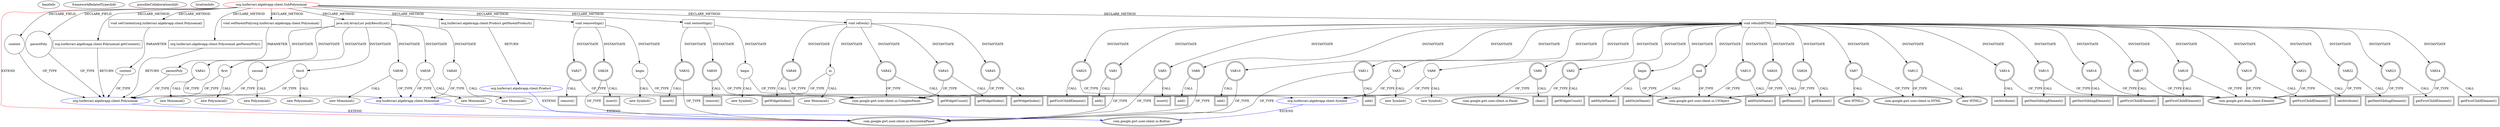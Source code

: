 digraph {
baseInfo[graphId=3660,category="extension_graph",isAnonymous=false,possibleRelation=true]
frameworkRelatedTypesInfo[0="com.google.gwt.user.client.ui.HorizontalPanel"]
possibleCollaborationsInfo[0="3660~CLIENT_METHOD_DECLARATION-INSTANTIATION-CLIENT_METHOD_DECLARATION-INSTANTIATION-CLIENT_METHOD_DECLARATION-INSTANTIATION-CLIENT_METHOD_DECLARATION-INSTANTIATION-CLIENT_METHOD_DECLARATION-INSTANTIATION-~com.google.gwt.user.client.ui.HorizontalPanel ~com.google.gwt.user.client.ui.Button ~false~false",1="3660~CLIENT_METHOD_DECLARATION-INSTANTIATION-CLIENT_METHOD_DECLARATION-INSTANTIATION-CLIENT_METHOD_DECLARATION-INSTANTIATION-CLIENT_METHOD_DECLARATION-PARAMETER_DECLARATION-CLIENT_METHOD_DECLARATION-RETURN_TYPE-CLIENT_METHOD_DECLARATION-PARAMETER_DECLARATION-CLIENT_METHOD_DECLARATION-RETURN_TYPE-FIELD_DECLARATION-FIELD_DECLARATION-~com.google.gwt.user.client.ui.HorizontalPanel ~com.google.gwt.user.client.ui.HorizontalPanel ~false~false",2="3660~CLIENT_METHOD_DECLARATION-INSTANTIATION-CLIENT_METHOD_DECLARATION-INSTANTIATION-CLIENT_METHOD_DECLARATION-INSTANTIATION-CLIENT_METHOD_DECLARATION-INSTANTIATION-~com.google.gwt.user.client.ui.HorizontalPanel ~com.google.gwt.user.client.ui.Button ~false~false",3="3660~CLIENT_METHOD_DECLARATION-RETURN_TYPE-~com.google.gwt.user.client.ui.HorizontalPanel ~com.google.gwt.user.client.ui.HorizontalPanel ~false~false"]
locationInfo[projectName="luxferrari-AlgebrApp",filePath="/luxferrari-AlgebrApp/AlgebrApp-master/AlgebrApp/src/org/luxferrari/algebrapp/client/SubPolynomial.java",contextSignature="SubPolynomial",graphId="3660"]
0[label="org.luxferrari.algebrapp.client.SubPolynomial",vertexType="ROOT_CLIENT_CLASS_DECLARATION",isFrameworkType=false,color=red]
1[label="com.google.gwt.user.client.ui.HorizontalPanel",vertexType="FRAMEWORK_CLASS_TYPE",isFrameworkType=true,peripheries=2]
2[label="content",vertexType="FIELD_DECLARATION",isFrameworkType=false,shape=circle]
3[label="org.luxferrari.algebrapp.client.Polynomial",vertexType="REFERENCE_CLIENT_CLASS_DECLARATION",isFrameworkType=false,color=blue]
5[label="parentPoly",vertexType="FIELD_DECLARATION",isFrameworkType=false,shape=circle]
7[label="void rebuildHTML()",vertexType="CLIENT_METHOD_DECLARATION",isFrameworkType=false,shape=box]
8[label="VAR0",vertexType="VARIABLE_EXPRESION",isFrameworkType=true,peripheries=2,shape=circle]
10[label="com.google.gwt.user.client.ui.Panel",vertexType="FRAMEWORK_CLASS_TYPE",isFrameworkType=true,peripheries=2]
9[label="clear()",vertexType="INSIDE_CALL",isFrameworkType=true,peripheries=2,shape=box]
11[label="VAR1",vertexType="VARIABLE_EXPRESION",isFrameworkType=true,peripheries=2,shape=circle]
12[label="add()",vertexType="INSIDE_CALL",isFrameworkType=true,peripheries=2,shape=box]
14[label="VAR2",vertexType="VARIABLE_EXPRESION",isFrameworkType=true,peripheries=2,shape=circle]
16[label="com.google.gwt.user.client.ui.ComplexPanel",vertexType="FRAMEWORK_CLASS_TYPE",isFrameworkType=true,peripheries=2]
15[label="getWidgetCount()",vertexType="INSIDE_CALL",isFrameworkType=true,peripheries=2,shape=box]
18[label="VAR3",vertexType="VARIABLE_EXPRESION",isFrameworkType=false,shape=circle]
19[label="org.luxferrari.algebrapp.client.Symbol",vertexType="REFERENCE_CLIENT_CLASS_DECLARATION",isFrameworkType=false,color=blue]
20[label="com.google.gwt.user.client.ui.Button",vertexType="FRAMEWORK_CLASS_TYPE",isFrameworkType=true,peripheries=2]
17[label="new Symbol()",vertexType="CONSTRUCTOR_CALL",isFrameworkType=false]
21[label="begin",vertexType="VARIABLE_EXPRESION",isFrameworkType=true,peripheries=2,shape=circle]
23[label="com.google.gwt.user.client.ui.UIObject",vertexType="FRAMEWORK_CLASS_TYPE",isFrameworkType=true,peripheries=2]
22[label="addStyleName()",vertexType="INSIDE_CALL",isFrameworkType=true,peripheries=2,shape=box]
24[label="VAR5",vertexType="VARIABLE_EXPRESION",isFrameworkType=true,peripheries=2,shape=circle]
25[label="insert()",vertexType="INSIDE_CALL",isFrameworkType=true,peripheries=2,shape=box]
27[label="VAR6",vertexType="VARIABLE_EXPRESION",isFrameworkType=true,peripheries=2,shape=circle]
28[label="add()",vertexType="INSIDE_CALL",isFrameworkType=true,peripheries=2,shape=box]
31[label="VAR7",vertexType="VARIABLE_EXPRESION",isFrameworkType=true,peripheries=2,shape=circle]
32[label="com.google.gwt.user.client.ui.HTML",vertexType="FRAMEWORK_CLASS_TYPE",isFrameworkType=true,peripheries=2]
30[label="new HTML()",vertexType="CONSTRUCTOR_CALL",isFrameworkType=true,peripheries=2]
34[label="VAR8",vertexType="VARIABLE_EXPRESION",isFrameworkType=false,shape=circle]
33[label="new Symbol()",vertexType="CONSTRUCTOR_CALL",isFrameworkType=false]
36[label="end",vertexType="VARIABLE_EXPRESION",isFrameworkType=true,peripheries=2,shape=circle]
37[label="addStyleName()",vertexType="INSIDE_CALL",isFrameworkType=true,peripheries=2,shape=box]
39[label="VAR10",vertexType="VARIABLE_EXPRESION",isFrameworkType=true,peripheries=2,shape=circle]
40[label="add()",vertexType="INSIDE_CALL",isFrameworkType=true,peripheries=2,shape=box]
42[label="VAR11",vertexType="VARIABLE_EXPRESION",isFrameworkType=true,peripheries=2,shape=circle]
43[label="add()",vertexType="INSIDE_CALL",isFrameworkType=true,peripheries=2,shape=box]
46[label="VAR12",vertexType="VARIABLE_EXPRESION",isFrameworkType=true,peripheries=2,shape=circle]
45[label="new HTML()",vertexType="CONSTRUCTOR_CALL",isFrameworkType=true,peripheries=2]
48[label="VAR13",vertexType="VARIABLE_EXPRESION",isFrameworkType=true,peripheries=2,shape=circle]
49[label="addStyleName()",vertexType="INSIDE_CALL",isFrameworkType=true,peripheries=2,shape=box]
51[label="VAR14",vertexType="VARIABLE_EXPRESION",isFrameworkType=true,peripheries=2,shape=circle]
53[label="com.google.gwt.dom.client.Element",vertexType="FRAMEWORK_CLASS_TYPE",isFrameworkType=true,peripheries=2]
52[label="setAttribute()",vertexType="INSIDE_CALL",isFrameworkType=true,peripheries=2,shape=box]
54[label="VAR15",vertexType="VARIABLE_EXPRESION",isFrameworkType=true,peripheries=2,shape=circle]
55[label="getNextSiblingElement()",vertexType="INSIDE_CALL",isFrameworkType=true,peripheries=2,shape=box]
57[label="VAR16",vertexType="VARIABLE_EXPRESION",isFrameworkType=true,peripheries=2,shape=circle]
58[label="getNextSiblingElement()",vertexType="INSIDE_CALL",isFrameworkType=true,peripheries=2,shape=box]
60[label="VAR17",vertexType="VARIABLE_EXPRESION",isFrameworkType=true,peripheries=2,shape=circle]
61[label="getFirstChildElement()",vertexType="INSIDE_CALL",isFrameworkType=true,peripheries=2,shape=box]
63[label="VAR18",vertexType="VARIABLE_EXPRESION",isFrameworkType=true,peripheries=2,shape=circle]
64[label="getFirstChildElement()",vertexType="INSIDE_CALL",isFrameworkType=true,peripheries=2,shape=box]
66[label="VAR19",vertexType="VARIABLE_EXPRESION",isFrameworkType=true,peripheries=2,shape=circle]
67[label="getFirstChildElement()",vertexType="INSIDE_CALL",isFrameworkType=true,peripheries=2,shape=box]
69[label="VAR20",vertexType="VARIABLE_EXPRESION",isFrameworkType=true,peripheries=2,shape=circle]
70[label="getElement()",vertexType="INSIDE_CALL",isFrameworkType=true,peripheries=2,shape=box]
72[label="VAR21",vertexType="VARIABLE_EXPRESION",isFrameworkType=true,peripheries=2,shape=circle]
73[label="setAttribute()",vertexType="INSIDE_CALL",isFrameworkType=true,peripheries=2,shape=box]
75[label="VAR22",vertexType="VARIABLE_EXPRESION",isFrameworkType=true,peripheries=2,shape=circle]
76[label="getNextSiblingElement()",vertexType="INSIDE_CALL",isFrameworkType=true,peripheries=2,shape=box]
78[label="VAR23",vertexType="VARIABLE_EXPRESION",isFrameworkType=true,peripheries=2,shape=circle]
79[label="getFirstChildElement()",vertexType="INSIDE_CALL",isFrameworkType=true,peripheries=2,shape=box]
81[label="VAR24",vertexType="VARIABLE_EXPRESION",isFrameworkType=true,peripheries=2,shape=circle]
82[label="getFirstChildElement()",vertexType="INSIDE_CALL",isFrameworkType=true,peripheries=2,shape=box]
84[label="VAR25",vertexType="VARIABLE_EXPRESION",isFrameworkType=true,peripheries=2,shape=circle]
85[label="getFirstChildElement()",vertexType="INSIDE_CALL",isFrameworkType=true,peripheries=2,shape=box]
87[label="VAR26",vertexType="VARIABLE_EXPRESION",isFrameworkType=true,peripheries=2,shape=circle]
88[label="getElement()",vertexType="INSIDE_CALL",isFrameworkType=true,peripheries=2,shape=box]
90[label="org.luxferrari.algebrapp.client.Polynomial getContent()",vertexType="CLIENT_METHOD_DECLARATION",isFrameworkType=false,shape=box]
92[label="void setContent(org.luxferrari.algebrapp.client.Polynomial)",vertexType="CLIENT_METHOD_DECLARATION",isFrameworkType=false,shape=box]
93[label="content",vertexType="PARAMETER_DECLARATION",isFrameworkType=false]
98[label="org.luxferrari.algebrapp.client.Polynomial getParentPoly()",vertexType="CLIENT_METHOD_DECLARATION",isFrameworkType=false,shape=box]
100[label="org.luxferrari.algebrapp.client.Product getParentProduct()",vertexType="CLIENT_METHOD_DECLARATION",isFrameworkType=false,shape=box]
101[label="org.luxferrari.algebrapp.client.Product",vertexType="REFERENCE_CLIENT_CLASS_DECLARATION",isFrameworkType=false,color=blue]
103[label="void setParentPoly(org.luxferrari.algebrapp.client.Polynomial)",vertexType="CLIENT_METHOD_DECLARATION",isFrameworkType=false,shape=box]
104[label="parentPoly",vertexType="PARAMETER_DECLARATION",isFrameworkType=false]
110[label="void removeSign()",vertexType="CLIENT_METHOD_DECLARATION",isFrameworkType=false,shape=box]
111[label="VAR27",vertexType="VARIABLE_EXPRESION",isFrameworkType=true,peripheries=2,shape=circle]
112[label="remove()",vertexType="INSIDE_CALL",isFrameworkType=true,peripheries=2,shape=box]
115[label="begin",vertexType="VARIABLE_EXPRESION",isFrameworkType=false,shape=circle]
114[label="new Symbol()",vertexType="CONSTRUCTOR_CALL",isFrameworkType=false]
117[label="VAR29",vertexType="VARIABLE_EXPRESION",isFrameworkType=true,peripheries=2,shape=circle]
118[label="insert()",vertexType="INSIDE_CALL",isFrameworkType=true,peripheries=2,shape=box]
120[label="void restoreSign()",vertexType="CLIENT_METHOD_DECLARATION",isFrameworkType=false,shape=box]
121[label="VAR30",vertexType="VARIABLE_EXPRESION",isFrameworkType=true,peripheries=2,shape=circle]
122[label="remove()",vertexType="INSIDE_CALL",isFrameworkType=true,peripheries=2,shape=box]
125[label="begin",vertexType="VARIABLE_EXPRESION",isFrameworkType=false,shape=circle]
124[label="new Symbol()",vertexType="CONSTRUCTOR_CALL",isFrameworkType=false]
127[label="VAR32",vertexType="VARIABLE_EXPRESION",isFrameworkType=true,peripheries=2,shape=circle]
128[label="insert()",vertexType="INSIDE_CALL",isFrameworkType=true,peripheries=2,shape=box]
137[label="java.util.ArrayList polyResultList()",vertexType="CLIENT_METHOD_DECLARATION",isFrameworkType=false,shape=box]
139[label="first",vertexType="VARIABLE_EXPRESION",isFrameworkType=false,shape=circle]
138[label="new Polynomial()",vertexType="CONSTRUCTOR_CALL",isFrameworkType=false]
142[label="VAR36",vertexType="VARIABLE_EXPRESION",isFrameworkType=false,shape=circle]
143[label="org.luxferrari.algebrapp.client.Monomial",vertexType="REFERENCE_CLIENT_CLASS_DECLARATION",isFrameworkType=false,color=blue]
141[label="new Monomial()",vertexType="CONSTRUCTOR_CALL",isFrameworkType=false]
146[label="second",vertexType="VARIABLE_EXPRESION",isFrameworkType=false,shape=circle]
145[label="new Polynomial()",vertexType="CONSTRUCTOR_CALL",isFrameworkType=false]
149[label="VAR38",vertexType="VARIABLE_EXPRESION",isFrameworkType=false,shape=circle]
148[label="new Monomial()",vertexType="CONSTRUCTOR_CALL",isFrameworkType=false]
152[label="third",vertexType="VARIABLE_EXPRESION",isFrameworkType=false,shape=circle]
151[label="new Polynomial()",vertexType="CONSTRUCTOR_CALL",isFrameworkType=false]
155[label="VAR40",vertexType="VARIABLE_EXPRESION",isFrameworkType=false,shape=circle]
154[label="new Monomial()",vertexType="CONSTRUCTOR_CALL",isFrameworkType=false]
158[label="VAR41",vertexType="VARIABLE_EXPRESION",isFrameworkType=false,shape=circle]
157[label="new Monomial()",vertexType="CONSTRUCTOR_CALL",isFrameworkType=false]
161[label="void refresh()",vertexType="CLIENT_METHOD_DECLARATION",isFrameworkType=false,shape=box]
162[label="VAR42",vertexType="VARIABLE_EXPRESION",isFrameworkType=true,peripheries=2,shape=circle]
163[label="getWidgetCount()",vertexType="INSIDE_CALL",isFrameworkType=true,peripheries=2,shape=box]
165[label="VAR43",vertexType="VARIABLE_EXPRESION",isFrameworkType=true,peripheries=2,shape=circle]
166[label="getWidgetIndex()",vertexType="INSIDE_CALL",isFrameworkType=true,peripheries=2,shape=box]
169[label="m",vertexType="VARIABLE_EXPRESION",isFrameworkType=false,shape=circle]
168[label="new Monomial()",vertexType="CONSTRUCTOR_CALL",isFrameworkType=false]
171[label="VAR45",vertexType="VARIABLE_EXPRESION",isFrameworkType=true,peripheries=2,shape=circle]
172[label="getWidgetIndex()",vertexType="INSIDE_CALL",isFrameworkType=true,peripheries=2,shape=box]
174[label="VAR46",vertexType="VARIABLE_EXPRESION",isFrameworkType=true,peripheries=2,shape=circle]
175[label="getWidgetIndex()",vertexType="INSIDE_CALL",isFrameworkType=true,peripheries=2,shape=box]
0->1[label="EXTEND",color=red]
0->2[label="DECLARE_FIELD"]
3->1[label="EXTEND",color=blue]
2->3[label="OF_TYPE"]
0->5[label="DECLARE_FIELD"]
5->3[label="OF_TYPE"]
0->7[label="DECLARE_METHOD"]
7->8[label="INSTANTIATE"]
8->10[label="OF_TYPE"]
8->9[label="CALL"]
7->11[label="INSTANTIATE"]
11->1[label="OF_TYPE"]
11->12[label="CALL"]
7->14[label="INSTANTIATE"]
14->16[label="OF_TYPE"]
14->15[label="CALL"]
7->18[label="INSTANTIATE"]
19->20[label="EXTEND",color=blue]
18->19[label="OF_TYPE"]
18->17[label="CALL"]
7->21[label="INSTANTIATE"]
21->23[label="OF_TYPE"]
21->22[label="CALL"]
7->24[label="INSTANTIATE"]
24->1[label="OF_TYPE"]
24->25[label="CALL"]
7->27[label="INSTANTIATE"]
27->1[label="OF_TYPE"]
27->28[label="CALL"]
7->31[label="INSTANTIATE"]
31->32[label="OF_TYPE"]
31->30[label="CALL"]
7->34[label="INSTANTIATE"]
34->19[label="OF_TYPE"]
34->33[label="CALL"]
7->36[label="INSTANTIATE"]
36->23[label="OF_TYPE"]
36->37[label="CALL"]
7->39[label="INSTANTIATE"]
39->1[label="OF_TYPE"]
39->40[label="CALL"]
7->42[label="INSTANTIATE"]
42->1[label="OF_TYPE"]
42->43[label="CALL"]
7->46[label="INSTANTIATE"]
46->32[label="OF_TYPE"]
46->45[label="CALL"]
7->48[label="INSTANTIATE"]
48->23[label="OF_TYPE"]
48->49[label="CALL"]
7->51[label="INSTANTIATE"]
51->53[label="OF_TYPE"]
51->52[label="CALL"]
7->54[label="INSTANTIATE"]
54->53[label="OF_TYPE"]
54->55[label="CALL"]
7->57[label="INSTANTIATE"]
57->53[label="OF_TYPE"]
57->58[label="CALL"]
7->60[label="INSTANTIATE"]
60->53[label="OF_TYPE"]
60->61[label="CALL"]
7->63[label="INSTANTIATE"]
63->53[label="OF_TYPE"]
63->64[label="CALL"]
7->66[label="INSTANTIATE"]
66->53[label="OF_TYPE"]
66->67[label="CALL"]
7->69[label="INSTANTIATE"]
69->23[label="OF_TYPE"]
69->70[label="CALL"]
7->72[label="INSTANTIATE"]
72->53[label="OF_TYPE"]
72->73[label="CALL"]
7->75[label="INSTANTIATE"]
75->53[label="OF_TYPE"]
75->76[label="CALL"]
7->78[label="INSTANTIATE"]
78->53[label="OF_TYPE"]
78->79[label="CALL"]
7->81[label="INSTANTIATE"]
81->53[label="OF_TYPE"]
81->82[label="CALL"]
7->84[label="INSTANTIATE"]
84->53[label="OF_TYPE"]
84->85[label="CALL"]
7->87[label="INSTANTIATE"]
87->23[label="OF_TYPE"]
87->88[label="CALL"]
0->90[label="DECLARE_METHOD"]
90->3[label="RETURN"]
0->92[label="DECLARE_METHOD"]
93->3[label="OF_TYPE"]
92->93[label="PARAMETER"]
0->98[label="DECLARE_METHOD"]
98->3[label="RETURN"]
0->100[label="DECLARE_METHOD"]
101->1[label="EXTEND",color=blue]
100->101[label="RETURN"]
0->103[label="DECLARE_METHOD"]
104->3[label="OF_TYPE"]
103->104[label="PARAMETER"]
0->110[label="DECLARE_METHOD"]
110->111[label="INSTANTIATE"]
111->16[label="OF_TYPE"]
111->112[label="CALL"]
110->115[label="INSTANTIATE"]
115->19[label="OF_TYPE"]
115->114[label="CALL"]
110->117[label="INSTANTIATE"]
117->1[label="OF_TYPE"]
117->118[label="CALL"]
0->120[label="DECLARE_METHOD"]
120->121[label="INSTANTIATE"]
121->16[label="OF_TYPE"]
121->122[label="CALL"]
120->125[label="INSTANTIATE"]
125->19[label="OF_TYPE"]
125->124[label="CALL"]
120->127[label="INSTANTIATE"]
127->1[label="OF_TYPE"]
127->128[label="CALL"]
0->137[label="DECLARE_METHOD"]
137->139[label="INSTANTIATE"]
139->3[label="OF_TYPE"]
139->138[label="CALL"]
137->142[label="INSTANTIATE"]
143->20[label="EXTEND",color=blue]
142->143[label="OF_TYPE"]
142->141[label="CALL"]
137->146[label="INSTANTIATE"]
146->3[label="OF_TYPE"]
146->145[label="CALL"]
137->149[label="INSTANTIATE"]
149->143[label="OF_TYPE"]
149->148[label="CALL"]
137->152[label="INSTANTIATE"]
152->3[label="OF_TYPE"]
152->151[label="CALL"]
137->155[label="INSTANTIATE"]
155->143[label="OF_TYPE"]
155->154[label="CALL"]
137->158[label="INSTANTIATE"]
158->143[label="OF_TYPE"]
158->157[label="CALL"]
0->161[label="DECLARE_METHOD"]
161->162[label="INSTANTIATE"]
162->16[label="OF_TYPE"]
162->163[label="CALL"]
161->165[label="INSTANTIATE"]
165->16[label="OF_TYPE"]
165->166[label="CALL"]
161->169[label="INSTANTIATE"]
169->143[label="OF_TYPE"]
169->168[label="CALL"]
161->171[label="INSTANTIATE"]
171->16[label="OF_TYPE"]
171->172[label="CALL"]
161->174[label="INSTANTIATE"]
174->16[label="OF_TYPE"]
174->175[label="CALL"]
}
